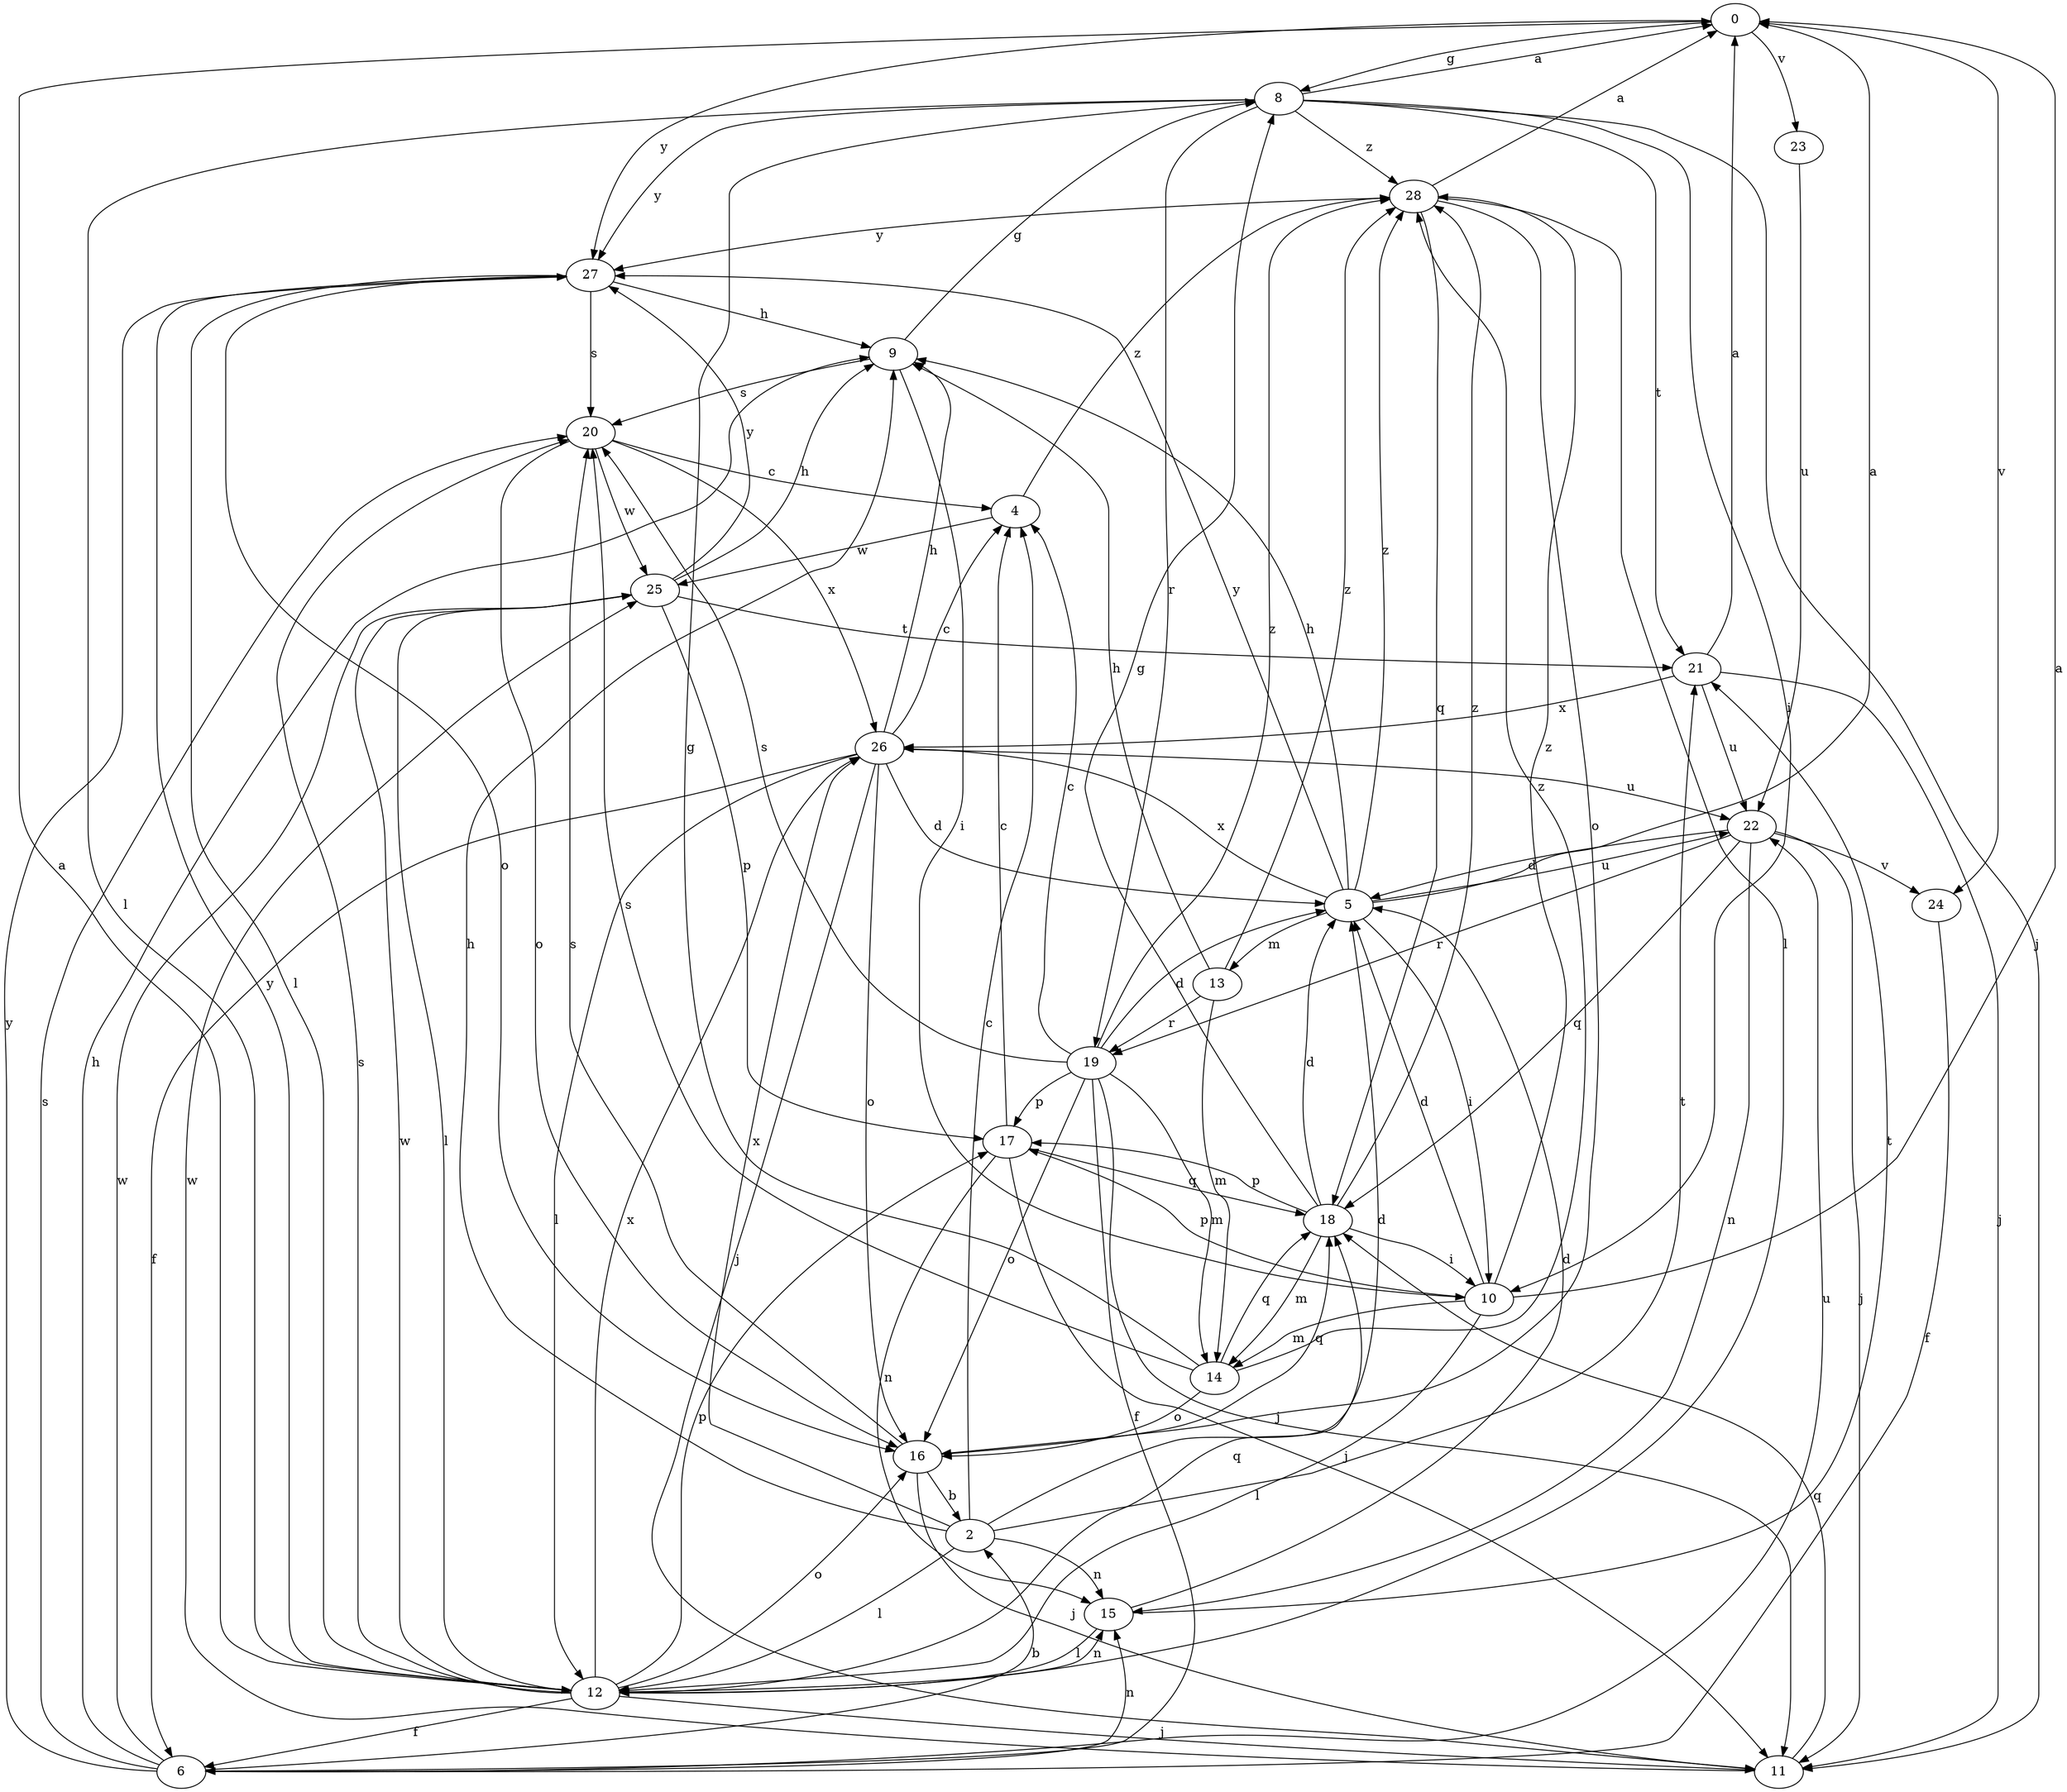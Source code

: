 strict digraph  {
0;
2;
4;
5;
6;
8;
9;
10;
11;
12;
13;
14;
15;
16;
17;
18;
19;
20;
21;
22;
23;
24;
25;
26;
27;
28;
0 -> 8  [label=g];
0 -> 23  [label=v];
0 -> 24  [label=v];
0 -> 27  [label=y];
2 -> 4  [label=c];
2 -> 5  [label=d];
2 -> 9  [label=h];
2 -> 12  [label=l];
2 -> 15  [label=n];
2 -> 21  [label=t];
2 -> 26  [label=x];
4 -> 25  [label=w];
4 -> 28  [label=z];
5 -> 0  [label=a];
5 -> 9  [label=h];
5 -> 10  [label=i];
5 -> 13  [label=m];
5 -> 22  [label=u];
5 -> 26  [label=x];
5 -> 27  [label=y];
5 -> 28  [label=z];
6 -> 2  [label=b];
6 -> 9  [label=h];
6 -> 15  [label=n];
6 -> 20  [label=s];
6 -> 22  [label=u];
6 -> 25  [label=w];
6 -> 27  [label=y];
8 -> 0  [label=a];
8 -> 10  [label=i];
8 -> 11  [label=j];
8 -> 12  [label=l];
8 -> 19  [label=r];
8 -> 21  [label=t];
8 -> 27  [label=y];
8 -> 28  [label=z];
9 -> 8  [label=g];
9 -> 10  [label=i];
9 -> 20  [label=s];
10 -> 0  [label=a];
10 -> 5  [label=d];
10 -> 12  [label=l];
10 -> 14  [label=m];
10 -> 17  [label=p];
10 -> 28  [label=z];
11 -> 18  [label=q];
11 -> 25  [label=w];
12 -> 0  [label=a];
12 -> 6  [label=f];
12 -> 11  [label=j];
12 -> 15  [label=n];
12 -> 16  [label=o];
12 -> 17  [label=p];
12 -> 18  [label=q];
12 -> 20  [label=s];
12 -> 25  [label=w];
12 -> 26  [label=x];
12 -> 27  [label=y];
13 -> 9  [label=h];
13 -> 14  [label=m];
13 -> 19  [label=r];
13 -> 28  [label=z];
14 -> 8  [label=g];
14 -> 16  [label=o];
14 -> 18  [label=q];
14 -> 20  [label=s];
14 -> 28  [label=z];
15 -> 5  [label=d];
15 -> 12  [label=l];
15 -> 21  [label=t];
16 -> 2  [label=b];
16 -> 11  [label=j];
16 -> 18  [label=q];
16 -> 20  [label=s];
17 -> 4  [label=c];
17 -> 11  [label=j];
17 -> 15  [label=n];
17 -> 18  [label=q];
18 -> 5  [label=d];
18 -> 8  [label=g];
18 -> 10  [label=i];
18 -> 14  [label=m];
18 -> 17  [label=p];
18 -> 28  [label=z];
19 -> 4  [label=c];
19 -> 5  [label=d];
19 -> 6  [label=f];
19 -> 11  [label=j];
19 -> 14  [label=m];
19 -> 16  [label=o];
19 -> 17  [label=p];
19 -> 20  [label=s];
19 -> 28  [label=z];
20 -> 4  [label=c];
20 -> 16  [label=o];
20 -> 25  [label=w];
20 -> 26  [label=x];
21 -> 0  [label=a];
21 -> 11  [label=j];
21 -> 22  [label=u];
21 -> 26  [label=x];
22 -> 5  [label=d];
22 -> 11  [label=j];
22 -> 15  [label=n];
22 -> 18  [label=q];
22 -> 19  [label=r];
22 -> 24  [label=v];
23 -> 22  [label=u];
24 -> 6  [label=f];
25 -> 9  [label=h];
25 -> 12  [label=l];
25 -> 17  [label=p];
25 -> 21  [label=t];
25 -> 27  [label=y];
26 -> 4  [label=c];
26 -> 5  [label=d];
26 -> 6  [label=f];
26 -> 9  [label=h];
26 -> 11  [label=j];
26 -> 12  [label=l];
26 -> 16  [label=o];
26 -> 22  [label=u];
27 -> 9  [label=h];
27 -> 12  [label=l];
27 -> 16  [label=o];
27 -> 20  [label=s];
28 -> 0  [label=a];
28 -> 12  [label=l];
28 -> 16  [label=o];
28 -> 18  [label=q];
28 -> 27  [label=y];
}
